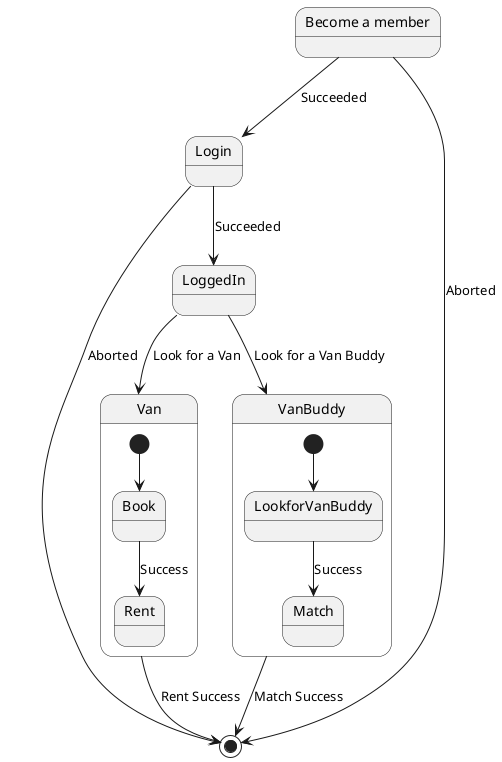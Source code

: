 @startuml Caravansary

state "Become a member" as State1
state "Login" as State2

state Van {
  [*] --> Book
  Book --> Rent : Success
}

State VanBuddy {
  [*] --> LookforVanBuddy
  LookforVanBuddy --> Match: Success
}

State1 --> State2 : Succeeded
State1 --> [*]: Aborted
State2 --> LoggedIn : Succeeded
State2 --> [*] : Aborted
LoggedIn --> Van: Look for a Van
LoggedIn --> VanBuddy: Look for a Van Buddy

Van --> [*]: Rent Success
VanBuddy --> [*]: Match Success

@enduml
